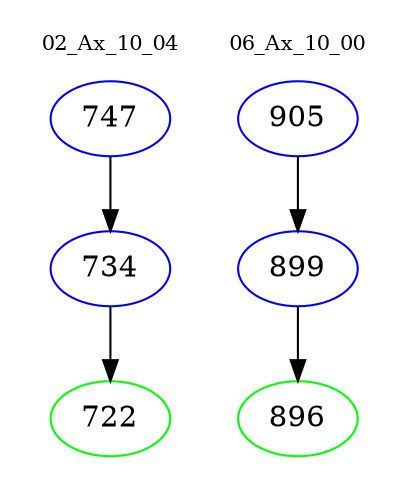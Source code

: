 digraph{
subgraph cluster_0 {
color = white
label = "02_Ax_10_04";
fontsize=10;
T0_747 [label="747", color="blue"]
T0_747 -> T0_734 [color="black"]
T0_734 [label="734", color="blue"]
T0_734 -> T0_722 [color="black"]
T0_722 [label="722", color="green"]
}
subgraph cluster_1 {
color = white
label = "06_Ax_10_00";
fontsize=10;
T1_905 [label="905", color="blue"]
T1_905 -> T1_899 [color="black"]
T1_899 [label="899", color="blue"]
T1_899 -> T1_896 [color="black"]
T1_896 [label="896", color="green"]
}
}
